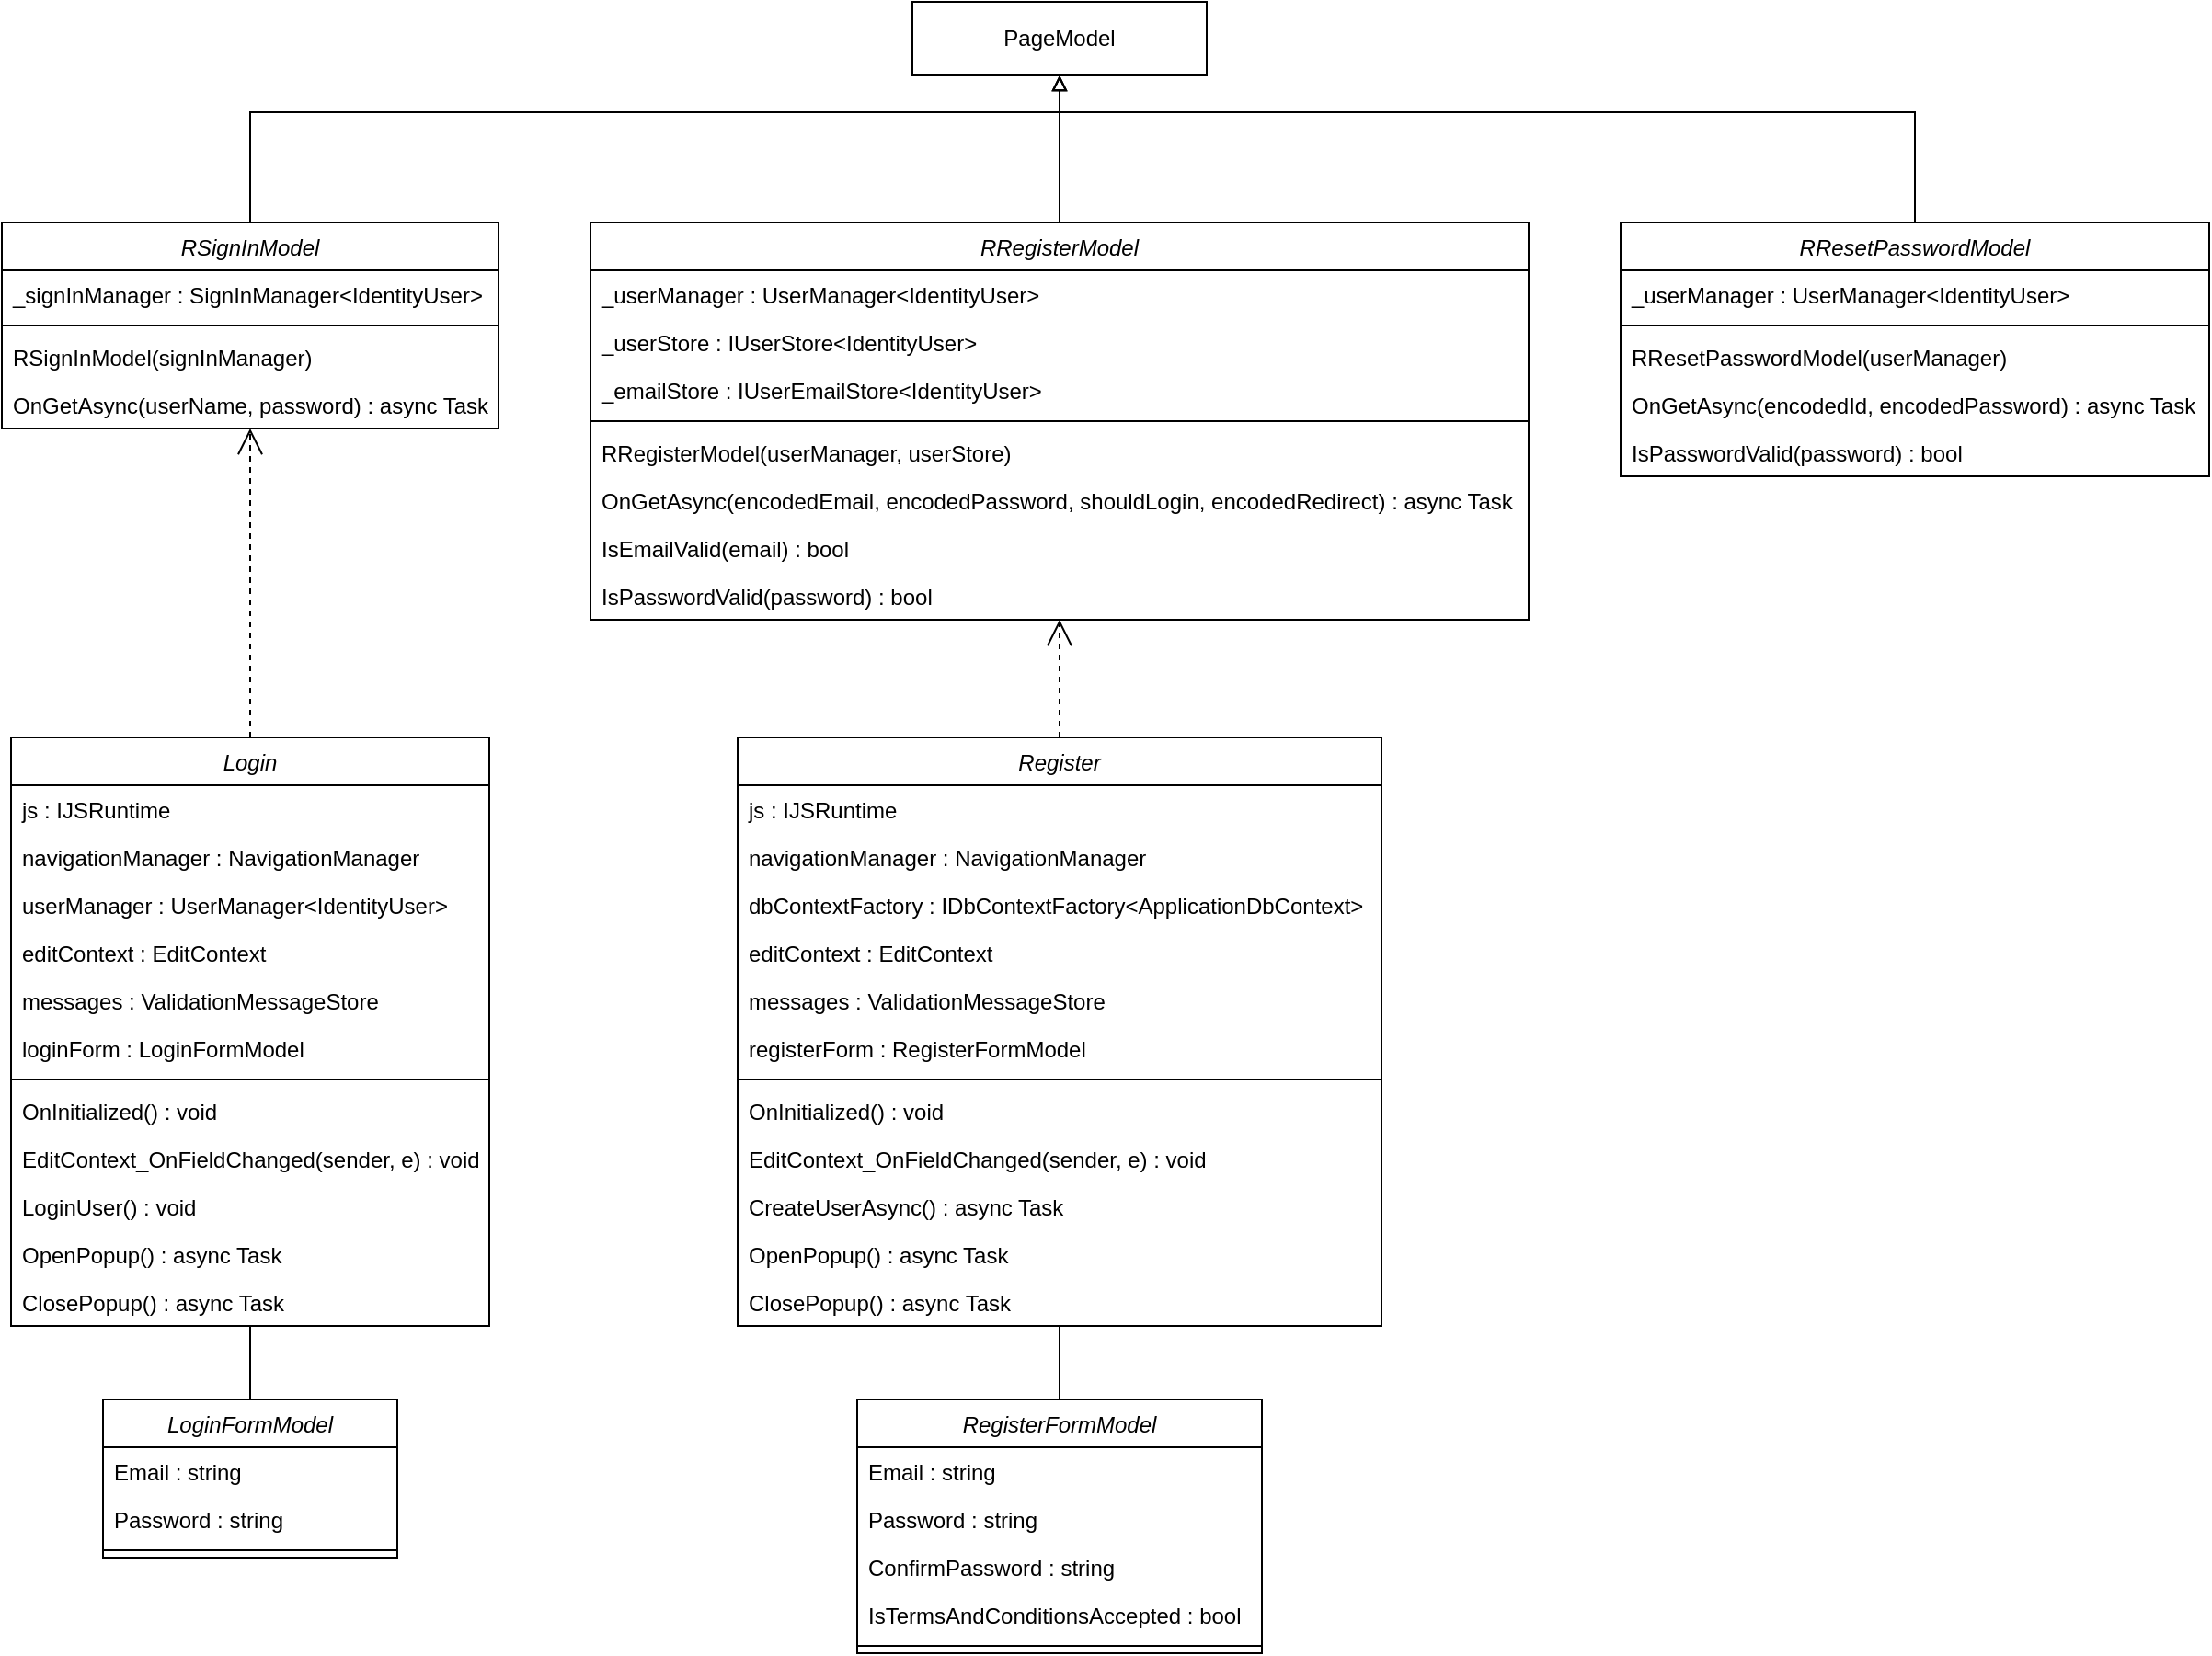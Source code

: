 <mxfile version="21.2.8" type="device">
  <diagram id="C5RBs43oDa-KdzZeNtuy" name="Page-1">
    <mxGraphModel dx="1590" dy="3407" grid="1" gridSize="10" guides="1" tooltips="1" connect="1" arrows="1" fold="1" page="0" pageScale="1" pageWidth="827" pageHeight="1169" math="0" shadow="0">
      <root>
        <mxCell id="WIyWlLk6GJQsqaUBKTNV-0" />
        <mxCell id="WIyWlLk6GJQsqaUBKTNV-1" parent="WIyWlLk6GJQsqaUBKTNV-0" />
        <mxCell id="CUohY2ewqU6x032bE0Bn-0" value="Login" style="swimlane;fontStyle=2;align=center;verticalAlign=top;childLayout=stackLayout;horizontal=1;startSize=26;horizontalStack=0;resizeParent=1;resizeLast=0;collapsible=1;marginBottom=0;rounded=0;shadow=0;strokeWidth=1;" parent="WIyWlLk6GJQsqaUBKTNV-1" vertex="1">
          <mxGeometry x="925" y="-1440" width="260" height="320" as="geometry">
            <mxRectangle x="230" y="140" width="160" height="26" as="alternateBounds" />
          </mxGeometry>
        </mxCell>
        <mxCell id="CUohY2ewqU6x032bE0Bn-1" value="js : IJSRuntime" style="text;align=left;verticalAlign=top;spacingLeft=4;spacingRight=4;overflow=hidden;rotatable=0;points=[[0,0.5],[1,0.5]];portConstraint=eastwest;" parent="CUohY2ewqU6x032bE0Bn-0" vertex="1">
          <mxGeometry y="26" width="260" height="26" as="geometry" />
        </mxCell>
        <mxCell id="CUohY2ewqU6x032bE0Bn-2" value="navigationManager : NavigationManager" style="text;align=left;verticalAlign=top;spacingLeft=4;spacingRight=4;overflow=hidden;rotatable=0;points=[[0,0.5],[1,0.5]];portConstraint=eastwest;rounded=0;shadow=0;html=0;" parent="CUohY2ewqU6x032bE0Bn-0" vertex="1">
          <mxGeometry y="52" width="260" height="26" as="geometry" />
        </mxCell>
        <mxCell id="CUohY2ewqU6x032bE0Bn-3" value="userManager : UserManager&lt;IdentityUser&gt;" style="text;align=left;verticalAlign=top;spacingLeft=4;spacingRight=4;overflow=hidden;rotatable=0;points=[[0,0.5],[1,0.5]];portConstraint=eastwest;rounded=0;shadow=0;html=0;" parent="CUohY2ewqU6x032bE0Bn-0" vertex="1">
          <mxGeometry y="78" width="260" height="26" as="geometry" />
        </mxCell>
        <mxCell id="CUohY2ewqU6x032bE0Bn-16" value="editContext : EditContext" style="text;align=left;verticalAlign=top;spacingLeft=4;spacingRight=4;overflow=hidden;rotatable=0;points=[[0,0.5],[1,0.5]];portConstraint=eastwest;rounded=0;shadow=0;html=0;" parent="CUohY2ewqU6x032bE0Bn-0" vertex="1">
          <mxGeometry y="104" width="260" height="26" as="geometry" />
        </mxCell>
        <mxCell id="CUohY2ewqU6x032bE0Bn-15" value="messages : ValidationMessageStore" style="text;align=left;verticalAlign=top;spacingLeft=4;spacingRight=4;overflow=hidden;rotatable=0;points=[[0,0.5],[1,0.5]];portConstraint=eastwest;rounded=0;shadow=0;html=0;" parent="CUohY2ewqU6x032bE0Bn-0" vertex="1">
          <mxGeometry y="130" width="260" height="26" as="geometry" />
        </mxCell>
        <mxCell id="CUohY2ewqU6x032bE0Bn-14" value="loginForm : LoginFormModel" style="text;align=left;verticalAlign=top;spacingLeft=4;spacingRight=4;overflow=hidden;rotatable=0;points=[[0,0.5],[1,0.5]];portConstraint=eastwest;rounded=0;shadow=0;html=0;" parent="CUohY2ewqU6x032bE0Bn-0" vertex="1">
          <mxGeometry y="156" width="260" height="26" as="geometry" />
        </mxCell>
        <mxCell id="CUohY2ewqU6x032bE0Bn-4" value="" style="line;html=1;strokeWidth=1;align=left;verticalAlign=middle;spacingTop=-1;spacingLeft=3;spacingRight=3;rotatable=0;labelPosition=right;points=[];portConstraint=eastwest;" parent="CUohY2ewqU6x032bE0Bn-0" vertex="1">
          <mxGeometry y="182" width="260" height="8" as="geometry" />
        </mxCell>
        <mxCell id="CUohY2ewqU6x032bE0Bn-5" value="OnInitialized() : void" style="text;align=left;verticalAlign=top;spacingLeft=4;spacingRight=4;overflow=hidden;rotatable=0;points=[[0,0.5],[1,0.5]];portConstraint=eastwest;" parent="CUohY2ewqU6x032bE0Bn-0" vertex="1">
          <mxGeometry y="190" width="260" height="26" as="geometry" />
        </mxCell>
        <mxCell id="CUohY2ewqU6x032bE0Bn-6" value="EditContext_OnFieldChanged(sender, e) : void" style="text;align=left;verticalAlign=top;spacingLeft=4;spacingRight=4;overflow=hidden;rotatable=0;points=[[0,0.5],[1,0.5]];portConstraint=eastwest;" parent="CUohY2ewqU6x032bE0Bn-0" vertex="1">
          <mxGeometry y="216" width="260" height="26" as="geometry" />
        </mxCell>
        <mxCell id="CUohY2ewqU6x032bE0Bn-18" value="LoginUser() : void" style="text;align=left;verticalAlign=top;spacingLeft=4;spacingRight=4;overflow=hidden;rotatable=0;points=[[0,0.5],[1,0.5]];portConstraint=eastwest;" parent="CUohY2ewqU6x032bE0Bn-0" vertex="1">
          <mxGeometry y="242" width="260" height="26" as="geometry" />
        </mxCell>
        <mxCell id="CUohY2ewqU6x032bE0Bn-19" value="OpenPopup() : async Task" style="text;align=left;verticalAlign=top;spacingLeft=4;spacingRight=4;overflow=hidden;rotatable=0;points=[[0,0.5],[1,0.5]];portConstraint=eastwest;" parent="CUohY2ewqU6x032bE0Bn-0" vertex="1">
          <mxGeometry y="268" width="260" height="26" as="geometry" />
        </mxCell>
        <mxCell id="CUohY2ewqU6x032bE0Bn-17" value="ClosePopup() : async Task" style="text;align=left;verticalAlign=top;spacingLeft=4;spacingRight=4;overflow=hidden;rotatable=0;points=[[0,0.5],[1,0.5]];portConstraint=eastwest;" parent="CUohY2ewqU6x032bE0Bn-0" vertex="1">
          <mxGeometry y="294" width="260" height="26" as="geometry" />
        </mxCell>
        <mxCell id="CUohY2ewqU6x032bE0Bn-7" value="LoginFormModel" style="swimlane;fontStyle=2;align=center;verticalAlign=top;childLayout=stackLayout;horizontal=1;startSize=26;horizontalStack=0;resizeParent=1;resizeLast=0;collapsible=1;marginBottom=0;rounded=0;shadow=0;strokeWidth=1;" parent="WIyWlLk6GJQsqaUBKTNV-1" vertex="1">
          <mxGeometry x="975" y="-1080" width="160" height="86" as="geometry">
            <mxRectangle x="230" y="140" width="160" height="26" as="alternateBounds" />
          </mxGeometry>
        </mxCell>
        <mxCell id="CUohY2ewqU6x032bE0Bn-8" value="Email : string" style="text;align=left;verticalAlign=top;spacingLeft=4;spacingRight=4;overflow=hidden;rotatable=0;points=[[0,0.5],[1,0.5]];portConstraint=eastwest;" parent="CUohY2ewqU6x032bE0Bn-7" vertex="1">
          <mxGeometry y="26" width="160" height="26" as="geometry" />
        </mxCell>
        <mxCell id="CUohY2ewqU6x032bE0Bn-9" value="Password : string" style="text;align=left;verticalAlign=top;spacingLeft=4;spacingRight=4;overflow=hidden;rotatable=0;points=[[0,0.5],[1,0.5]];portConstraint=eastwest;rounded=0;shadow=0;html=0;" parent="CUohY2ewqU6x032bE0Bn-7" vertex="1">
          <mxGeometry y="52" width="160" height="26" as="geometry" />
        </mxCell>
        <mxCell id="CUohY2ewqU6x032bE0Bn-11" value="" style="line;html=1;strokeWidth=1;align=left;verticalAlign=middle;spacingTop=-1;spacingLeft=3;spacingRight=3;rotatable=0;labelPosition=right;points=[];portConstraint=eastwest;" parent="CUohY2ewqU6x032bE0Bn-7" vertex="1">
          <mxGeometry y="78" width="160" height="8" as="geometry" />
        </mxCell>
        <mxCell id="CUohY2ewqU6x032bE0Bn-20" value="Register" style="swimlane;fontStyle=2;align=center;verticalAlign=top;childLayout=stackLayout;horizontal=1;startSize=26;horizontalStack=0;resizeParent=1;resizeLast=0;collapsible=1;marginBottom=0;rounded=0;shadow=0;strokeWidth=1;" parent="WIyWlLk6GJQsqaUBKTNV-1" vertex="1">
          <mxGeometry x="1320" y="-1440" width="350" height="320" as="geometry">
            <mxRectangle x="230" y="140" width="160" height="26" as="alternateBounds" />
          </mxGeometry>
        </mxCell>
        <mxCell id="CUohY2ewqU6x032bE0Bn-21" value="js : IJSRuntime" style="text;align=left;verticalAlign=top;spacingLeft=4;spacingRight=4;overflow=hidden;rotatable=0;points=[[0,0.5],[1,0.5]];portConstraint=eastwest;" parent="CUohY2ewqU6x032bE0Bn-20" vertex="1">
          <mxGeometry y="26" width="350" height="26" as="geometry" />
        </mxCell>
        <mxCell id="CUohY2ewqU6x032bE0Bn-22" value="navigationManager : NavigationManager" style="text;align=left;verticalAlign=top;spacingLeft=4;spacingRight=4;overflow=hidden;rotatable=0;points=[[0,0.5],[1,0.5]];portConstraint=eastwest;rounded=0;shadow=0;html=0;" parent="CUohY2ewqU6x032bE0Bn-20" vertex="1">
          <mxGeometry y="52" width="350" height="26" as="geometry" />
        </mxCell>
        <mxCell id="CUohY2ewqU6x032bE0Bn-23" value="dbContextFactory : IDbContextFactory&lt;ApplicationDbContext&gt;" style="text;align=left;verticalAlign=top;spacingLeft=4;spacingRight=4;overflow=hidden;rotatable=0;points=[[0,0.5],[1,0.5]];portConstraint=eastwest;rounded=0;shadow=0;html=0;" parent="CUohY2ewqU6x032bE0Bn-20" vertex="1">
          <mxGeometry y="78" width="350" height="26" as="geometry" />
        </mxCell>
        <mxCell id="CUohY2ewqU6x032bE0Bn-36" value="editContext : EditContext" style="text;align=left;verticalAlign=top;spacingLeft=4;spacingRight=4;overflow=hidden;rotatable=0;points=[[0,0.5],[1,0.5]];portConstraint=eastwest;rounded=0;shadow=0;html=0;" parent="CUohY2ewqU6x032bE0Bn-20" vertex="1">
          <mxGeometry y="104" width="350" height="26" as="geometry" />
        </mxCell>
        <mxCell id="CUohY2ewqU6x032bE0Bn-35" value="messages : ValidationMessageStore" style="text;align=left;verticalAlign=top;spacingLeft=4;spacingRight=4;overflow=hidden;rotatable=0;points=[[0,0.5],[1,0.5]];portConstraint=eastwest;rounded=0;shadow=0;html=0;" parent="CUohY2ewqU6x032bE0Bn-20" vertex="1">
          <mxGeometry y="130" width="350" height="26" as="geometry" />
        </mxCell>
        <mxCell id="CUohY2ewqU6x032bE0Bn-34" value="registerForm : RegisterFormModel" style="text;align=left;verticalAlign=top;spacingLeft=4;spacingRight=4;overflow=hidden;rotatable=0;points=[[0,0.5],[1,0.5]];portConstraint=eastwest;rounded=0;shadow=0;html=0;" parent="CUohY2ewqU6x032bE0Bn-20" vertex="1">
          <mxGeometry y="156" width="350" height="26" as="geometry" />
        </mxCell>
        <mxCell id="CUohY2ewqU6x032bE0Bn-24" value="" style="line;html=1;strokeWidth=1;align=left;verticalAlign=middle;spacingTop=-1;spacingLeft=3;spacingRight=3;rotatable=0;labelPosition=right;points=[];portConstraint=eastwest;" parent="CUohY2ewqU6x032bE0Bn-20" vertex="1">
          <mxGeometry y="182" width="350" height="8" as="geometry" />
        </mxCell>
        <mxCell id="CUohY2ewqU6x032bE0Bn-25" value="OnInitialized() : void" style="text;align=left;verticalAlign=top;spacingLeft=4;spacingRight=4;overflow=hidden;rotatable=0;points=[[0,0.5],[1,0.5]];portConstraint=eastwest;" parent="CUohY2ewqU6x032bE0Bn-20" vertex="1">
          <mxGeometry y="190" width="350" height="26" as="geometry" />
        </mxCell>
        <mxCell id="CUohY2ewqU6x032bE0Bn-26" value="EditContext_OnFieldChanged(sender, e) : void" style="text;align=left;verticalAlign=top;spacingLeft=4;spacingRight=4;overflow=hidden;rotatable=0;points=[[0,0.5],[1,0.5]];portConstraint=eastwest;" parent="CUohY2ewqU6x032bE0Bn-20" vertex="1">
          <mxGeometry y="216" width="350" height="26" as="geometry" />
        </mxCell>
        <mxCell id="CUohY2ewqU6x032bE0Bn-40" value="CreateUserAsync() : async Task" style="text;align=left;verticalAlign=top;spacingLeft=4;spacingRight=4;overflow=hidden;rotatable=0;points=[[0,0.5],[1,0.5]];portConstraint=eastwest;" parent="CUohY2ewqU6x032bE0Bn-20" vertex="1">
          <mxGeometry y="242" width="350" height="26" as="geometry" />
        </mxCell>
        <mxCell id="CUohY2ewqU6x032bE0Bn-39" value="OpenPopup() : async Task" style="text;align=left;verticalAlign=top;spacingLeft=4;spacingRight=4;overflow=hidden;rotatable=0;points=[[0,0.5],[1,0.5]];portConstraint=eastwest;" parent="CUohY2ewqU6x032bE0Bn-20" vertex="1">
          <mxGeometry y="268" width="350" height="26" as="geometry" />
        </mxCell>
        <mxCell id="CUohY2ewqU6x032bE0Bn-38" value="ClosePopup() : async Task" style="text;align=left;verticalAlign=top;spacingLeft=4;spacingRight=4;overflow=hidden;rotatable=0;points=[[0,0.5],[1,0.5]];portConstraint=eastwest;" parent="CUohY2ewqU6x032bE0Bn-20" vertex="1">
          <mxGeometry y="294" width="350" height="26" as="geometry" />
        </mxCell>
        <mxCell id="CUohY2ewqU6x032bE0Bn-27" value="RegisterFormModel" style="swimlane;fontStyle=2;align=center;verticalAlign=top;childLayout=stackLayout;horizontal=1;startSize=26;horizontalStack=0;resizeParent=1;resizeLast=0;collapsible=1;marginBottom=0;rounded=0;shadow=0;strokeWidth=1;" parent="WIyWlLk6GJQsqaUBKTNV-1" vertex="1">
          <mxGeometry x="1385" y="-1080" width="220" height="138" as="geometry">
            <mxRectangle x="230" y="140" width="160" height="26" as="alternateBounds" />
          </mxGeometry>
        </mxCell>
        <mxCell id="CUohY2ewqU6x032bE0Bn-28" value="Email : string" style="text;align=left;verticalAlign=top;spacingLeft=4;spacingRight=4;overflow=hidden;rotatable=0;points=[[0,0.5],[1,0.5]];portConstraint=eastwest;" parent="CUohY2ewqU6x032bE0Bn-27" vertex="1">
          <mxGeometry y="26" width="220" height="26" as="geometry" />
        </mxCell>
        <mxCell id="CUohY2ewqU6x032bE0Bn-29" value="Password : string" style="text;align=left;verticalAlign=top;spacingLeft=4;spacingRight=4;overflow=hidden;rotatable=0;points=[[0,0.5],[1,0.5]];portConstraint=eastwest;rounded=0;shadow=0;html=0;" parent="CUohY2ewqU6x032bE0Bn-27" vertex="1">
          <mxGeometry y="52" width="220" height="26" as="geometry" />
        </mxCell>
        <mxCell id="CUohY2ewqU6x032bE0Bn-32" value="ConfirmPassword : string" style="text;align=left;verticalAlign=top;spacingLeft=4;spacingRight=4;overflow=hidden;rotatable=0;points=[[0,0.5],[1,0.5]];portConstraint=eastwest;rounded=0;shadow=0;html=0;" parent="CUohY2ewqU6x032bE0Bn-27" vertex="1">
          <mxGeometry y="78" width="220" height="26" as="geometry" />
        </mxCell>
        <mxCell id="CUohY2ewqU6x032bE0Bn-31" value="IsTermsAndConditionsAccepted : bool" style="text;align=left;verticalAlign=top;spacingLeft=4;spacingRight=4;overflow=hidden;rotatable=0;points=[[0,0.5],[1,0.5]];portConstraint=eastwest;rounded=0;shadow=0;html=0;" parent="CUohY2ewqU6x032bE0Bn-27" vertex="1">
          <mxGeometry y="104" width="220" height="26" as="geometry" />
        </mxCell>
        <mxCell id="CUohY2ewqU6x032bE0Bn-30" value="" style="line;html=1;strokeWidth=1;align=left;verticalAlign=middle;spacingTop=-1;spacingLeft=3;spacingRight=3;rotatable=0;labelPosition=right;points=[];portConstraint=eastwest;" parent="CUohY2ewqU6x032bE0Bn-27" vertex="1">
          <mxGeometry y="130" width="220" height="8" as="geometry" />
        </mxCell>
        <mxCell id="CUohY2ewqU6x032bE0Bn-88" style="edgeStyle=orthogonalEdgeStyle;rounded=0;orthogonalLoop=1;jettySize=auto;html=1;entryX=0.5;entryY=1;entryDx=0;entryDy=0;endArrow=block;endFill=0;" parent="WIyWlLk6GJQsqaUBKTNV-1" source="CUohY2ewqU6x032bE0Bn-41" target="CUohY2ewqU6x032bE0Bn-62" edge="1">
          <mxGeometry relative="1" as="geometry">
            <Array as="points">
              <mxPoint x="1055" y="-1780" />
              <mxPoint x="1495" y="-1780" />
            </Array>
          </mxGeometry>
        </mxCell>
        <mxCell id="CUohY2ewqU6x032bE0Bn-41" value="RSignInModel" style="swimlane;fontStyle=2;align=center;verticalAlign=top;childLayout=stackLayout;horizontal=1;startSize=26;horizontalStack=0;resizeParent=1;resizeLast=0;collapsible=1;marginBottom=0;rounded=0;shadow=0;strokeWidth=1;" parent="WIyWlLk6GJQsqaUBKTNV-1" vertex="1">
          <mxGeometry x="920" y="-1720" width="270" height="112" as="geometry">
            <mxRectangle x="230" y="140" width="160" height="26" as="alternateBounds" />
          </mxGeometry>
        </mxCell>
        <mxCell id="CUohY2ewqU6x032bE0Bn-42" value="_signInManager : SignInManager&lt;IdentityUser&gt;" style="text;align=left;verticalAlign=top;spacingLeft=4;spacingRight=4;overflow=hidden;rotatable=0;points=[[0,0.5],[1,0.5]];portConstraint=eastwest;" parent="CUohY2ewqU6x032bE0Bn-41" vertex="1">
          <mxGeometry y="26" width="270" height="26" as="geometry" />
        </mxCell>
        <mxCell id="CUohY2ewqU6x032bE0Bn-45" value="" style="line;html=1;strokeWidth=1;align=left;verticalAlign=middle;spacingTop=-1;spacingLeft=3;spacingRight=3;rotatable=0;labelPosition=right;points=[];portConstraint=eastwest;" parent="CUohY2ewqU6x032bE0Bn-41" vertex="1">
          <mxGeometry y="52" width="270" height="8" as="geometry" />
        </mxCell>
        <mxCell id="CUohY2ewqU6x032bE0Bn-46" value="RSignInModel(signInManager)" style="text;align=left;verticalAlign=top;spacingLeft=4;spacingRight=4;overflow=hidden;rotatable=0;points=[[0,0.5],[1,0.5]];portConstraint=eastwest;" parent="CUohY2ewqU6x032bE0Bn-41" vertex="1">
          <mxGeometry y="60" width="270" height="26" as="geometry" />
        </mxCell>
        <mxCell id="CUohY2ewqU6x032bE0Bn-47" value="OnGetAsync(userName, password) : async Task" style="text;align=left;verticalAlign=top;spacingLeft=4;spacingRight=4;overflow=hidden;rotatable=0;points=[[0,0.5],[1,0.5]];portConstraint=eastwest;" parent="CUohY2ewqU6x032bE0Bn-41" vertex="1">
          <mxGeometry y="86" width="270" height="26" as="geometry" />
        </mxCell>
        <mxCell id="CUohY2ewqU6x032bE0Bn-62" value="PageModel" style="rounded=0;whiteSpace=wrap;html=1;" parent="WIyWlLk6GJQsqaUBKTNV-1" vertex="1">
          <mxGeometry x="1415" y="-1840" width="160" height="40" as="geometry" />
        </mxCell>
        <mxCell id="CUohY2ewqU6x032bE0Bn-86" style="edgeStyle=orthogonalEdgeStyle;rounded=0;orthogonalLoop=1;jettySize=auto;html=1;endArrow=block;endFill=0;" parent="WIyWlLk6GJQsqaUBKTNV-1" source="CUohY2ewqU6x032bE0Bn-63" target="CUohY2ewqU6x032bE0Bn-62" edge="1">
          <mxGeometry relative="1" as="geometry">
            <Array as="points">
              <mxPoint x="1495" y="-1740" />
              <mxPoint x="1495" y="-1740" />
            </Array>
          </mxGeometry>
        </mxCell>
        <mxCell id="CUohY2ewqU6x032bE0Bn-63" value="RRegisterModel" style="swimlane;fontStyle=2;align=center;verticalAlign=top;childLayout=stackLayout;horizontal=1;startSize=26;horizontalStack=0;resizeParent=1;resizeLast=0;collapsible=1;marginBottom=0;rounded=0;shadow=0;strokeWidth=1;" parent="WIyWlLk6GJQsqaUBKTNV-1" vertex="1">
          <mxGeometry x="1240" y="-1720" width="510" height="216" as="geometry">
            <mxRectangle x="230" y="140" width="160" height="26" as="alternateBounds" />
          </mxGeometry>
        </mxCell>
        <mxCell id="CUohY2ewqU6x032bE0Bn-64" value="_userManager : UserManager&lt;IdentityUser&gt;" style="text;align=left;verticalAlign=top;spacingLeft=4;spacingRight=4;overflow=hidden;rotatable=0;points=[[0,0.5],[1,0.5]];portConstraint=eastwest;" parent="CUohY2ewqU6x032bE0Bn-63" vertex="1">
          <mxGeometry y="26" width="510" height="26" as="geometry" />
        </mxCell>
        <mxCell id="CUohY2ewqU6x032bE0Bn-70" value="_userStore : IUserStore&lt;IdentityUser&gt;" style="text;align=left;verticalAlign=top;spacingLeft=4;spacingRight=4;overflow=hidden;rotatable=0;points=[[0,0.5],[1,0.5]];portConstraint=eastwest;" parent="CUohY2ewqU6x032bE0Bn-63" vertex="1">
          <mxGeometry y="52" width="510" height="26" as="geometry" />
        </mxCell>
        <mxCell id="CUohY2ewqU6x032bE0Bn-69" value="_emailStore : IUserEmailStore&lt;IdentityUser&gt;" style="text;align=left;verticalAlign=top;spacingLeft=4;spacingRight=4;overflow=hidden;rotatable=0;points=[[0,0.5],[1,0.5]];portConstraint=eastwest;" parent="CUohY2ewqU6x032bE0Bn-63" vertex="1">
          <mxGeometry y="78" width="510" height="26" as="geometry" />
        </mxCell>
        <mxCell id="CUohY2ewqU6x032bE0Bn-65" value="" style="line;html=1;strokeWidth=1;align=left;verticalAlign=middle;spacingTop=-1;spacingLeft=3;spacingRight=3;rotatable=0;labelPosition=right;points=[];portConstraint=eastwest;" parent="CUohY2ewqU6x032bE0Bn-63" vertex="1">
          <mxGeometry y="104" width="510" height="8" as="geometry" />
        </mxCell>
        <mxCell id="CUohY2ewqU6x032bE0Bn-66" value="RRegisterModel(userManager, userStore)" style="text;align=left;verticalAlign=top;spacingLeft=4;spacingRight=4;overflow=hidden;rotatable=0;points=[[0,0.5],[1,0.5]];portConstraint=eastwest;" parent="CUohY2ewqU6x032bE0Bn-63" vertex="1">
          <mxGeometry y="112" width="510" height="26" as="geometry" />
        </mxCell>
        <mxCell id="CUohY2ewqU6x032bE0Bn-67" value="OnGetAsync(encodedEmail, encodedPassword, shouldLogin, encodedRedirect) : async Task" style="text;align=left;verticalAlign=top;spacingLeft=4;spacingRight=4;overflow=hidden;rotatable=0;points=[[0,0.5],[1,0.5]];portConstraint=eastwest;" parent="CUohY2ewqU6x032bE0Bn-63" vertex="1">
          <mxGeometry y="138" width="510" height="26" as="geometry" />
        </mxCell>
        <mxCell id="CUohY2ewqU6x032bE0Bn-72" value="IsEmailValid(email) : bool" style="text;align=left;verticalAlign=top;spacingLeft=4;spacingRight=4;overflow=hidden;rotatable=0;points=[[0,0.5],[1,0.5]];portConstraint=eastwest;" parent="CUohY2ewqU6x032bE0Bn-63" vertex="1">
          <mxGeometry y="164" width="510" height="26" as="geometry" />
        </mxCell>
        <mxCell id="CUohY2ewqU6x032bE0Bn-71" value="IsPasswordValid(password) : bool" style="text;align=left;verticalAlign=top;spacingLeft=4;spacingRight=4;overflow=hidden;rotatable=0;points=[[0,0.5],[1,0.5]];portConstraint=eastwest;" parent="CUohY2ewqU6x032bE0Bn-63" vertex="1">
          <mxGeometry y="190" width="510" height="26" as="geometry" />
        </mxCell>
        <mxCell id="CUohY2ewqU6x032bE0Bn-87" style="edgeStyle=orthogonalEdgeStyle;rounded=0;orthogonalLoop=1;jettySize=auto;html=1;entryX=0.5;entryY=1;entryDx=0;entryDy=0;endArrow=block;endFill=0;" parent="WIyWlLk6GJQsqaUBKTNV-1" source="CUohY2ewqU6x032bE0Bn-73" target="CUohY2ewqU6x032bE0Bn-62" edge="1">
          <mxGeometry relative="1" as="geometry">
            <Array as="points">
              <mxPoint x="1960" y="-1780" />
              <mxPoint x="1495" y="-1780" />
            </Array>
          </mxGeometry>
        </mxCell>
        <mxCell id="CUohY2ewqU6x032bE0Bn-73" value="RResetPasswordModel" style="swimlane;fontStyle=2;align=center;verticalAlign=top;childLayout=stackLayout;horizontal=1;startSize=26;horizontalStack=0;resizeParent=1;resizeLast=0;collapsible=1;marginBottom=0;rounded=0;shadow=0;strokeWidth=1;" parent="WIyWlLk6GJQsqaUBKTNV-1" vertex="1">
          <mxGeometry x="1800" y="-1720" width="320" height="138" as="geometry">
            <mxRectangle x="230" y="140" width="160" height="26" as="alternateBounds" />
          </mxGeometry>
        </mxCell>
        <mxCell id="CUohY2ewqU6x032bE0Bn-74" value="_userManager : UserManager&lt;IdentityUser&gt;" style="text;align=left;verticalAlign=top;spacingLeft=4;spacingRight=4;overflow=hidden;rotatable=0;points=[[0,0.5],[1,0.5]];portConstraint=eastwest;" parent="CUohY2ewqU6x032bE0Bn-73" vertex="1">
          <mxGeometry y="26" width="320" height="26" as="geometry" />
        </mxCell>
        <mxCell id="CUohY2ewqU6x032bE0Bn-77" value="" style="line;html=1;strokeWidth=1;align=left;verticalAlign=middle;spacingTop=-1;spacingLeft=3;spacingRight=3;rotatable=0;labelPosition=right;points=[];portConstraint=eastwest;" parent="CUohY2ewqU6x032bE0Bn-73" vertex="1">
          <mxGeometry y="52" width="320" height="8" as="geometry" />
        </mxCell>
        <mxCell id="CUohY2ewqU6x032bE0Bn-78" value="RResetPasswordModel(userManager)" style="text;align=left;verticalAlign=top;spacingLeft=4;spacingRight=4;overflow=hidden;rotatable=0;points=[[0,0.5],[1,0.5]];portConstraint=eastwest;" parent="CUohY2ewqU6x032bE0Bn-73" vertex="1">
          <mxGeometry y="60" width="320" height="26" as="geometry" />
        </mxCell>
        <mxCell id="CUohY2ewqU6x032bE0Bn-79" value="OnGetAsync(encodedId, encodedPassword) : async Task" style="text;align=left;verticalAlign=top;spacingLeft=4;spacingRight=4;overflow=hidden;rotatable=0;points=[[0,0.5],[1,0.5]];portConstraint=eastwest;" parent="CUohY2ewqU6x032bE0Bn-73" vertex="1">
          <mxGeometry y="86" width="320" height="26" as="geometry" />
        </mxCell>
        <mxCell id="CUohY2ewqU6x032bE0Bn-80" value="IsPasswordValid(password) : bool" style="text;align=left;verticalAlign=top;spacingLeft=4;spacingRight=4;overflow=hidden;rotatable=0;points=[[0,0.5],[1,0.5]];portConstraint=eastwest;" parent="CUohY2ewqU6x032bE0Bn-73" vertex="1">
          <mxGeometry y="112" width="320" height="26" as="geometry" />
        </mxCell>
        <mxCell id="CUohY2ewqU6x032bE0Bn-82" value="" style="endArrow=none;html=1;rounded=0;edgeStyle=orthogonalEdgeStyle;" parent="WIyWlLk6GJQsqaUBKTNV-1" source="CUohY2ewqU6x032bE0Bn-27" target="CUohY2ewqU6x032bE0Bn-20" edge="1">
          <mxGeometry width="50" height="50" relative="1" as="geometry">
            <mxPoint x="770" y="-1030" as="sourcePoint" />
            <mxPoint x="820" y="-1080" as="targetPoint" />
          </mxGeometry>
        </mxCell>
        <mxCell id="CUohY2ewqU6x032bE0Bn-83" value="" style="endArrow=none;html=1;rounded=0;edgeStyle=orthogonalEdgeStyle;" parent="WIyWlLk6GJQsqaUBKTNV-1" source="CUohY2ewqU6x032bE0Bn-7" target="CUohY2ewqU6x032bE0Bn-0" edge="1">
          <mxGeometry width="50" height="50" relative="1" as="geometry">
            <mxPoint x="780" y="-1020" as="sourcePoint" />
            <mxPoint x="830" y="-1070" as="targetPoint" />
          </mxGeometry>
        </mxCell>
        <mxCell id="CUohY2ewqU6x032bE0Bn-84" value="Use" style="endArrow=open;endSize=12;dashed=1;html=1;rounded=0;edgeStyle=orthogonalEdgeStyle;fontColor=none;noLabel=1;" parent="WIyWlLk6GJQsqaUBKTNV-1" source="CUohY2ewqU6x032bE0Bn-0" target="CUohY2ewqU6x032bE0Bn-41" edge="1">
          <mxGeometry width="160" relative="1" as="geometry">
            <mxPoint x="740" y="-1550" as="sourcePoint" />
            <mxPoint x="900" y="-1550" as="targetPoint" />
          </mxGeometry>
        </mxCell>
        <mxCell id="CUohY2ewqU6x032bE0Bn-85" value="Use" style="endArrow=open;endSize=12;dashed=1;html=1;rounded=0;edgeStyle=orthogonalEdgeStyle;fontColor=none;noLabel=1;" parent="WIyWlLk6GJQsqaUBKTNV-1" source="CUohY2ewqU6x032bE0Bn-20" target="CUohY2ewqU6x032bE0Bn-63" edge="1">
          <mxGeometry x="-0.062" width="160" relative="1" as="geometry">
            <mxPoint x="1920" y="-1310" as="sourcePoint" />
            <mxPoint x="2080" y="-1310" as="targetPoint" />
            <mxPoint as="offset" />
          </mxGeometry>
        </mxCell>
      </root>
    </mxGraphModel>
  </diagram>
</mxfile>

